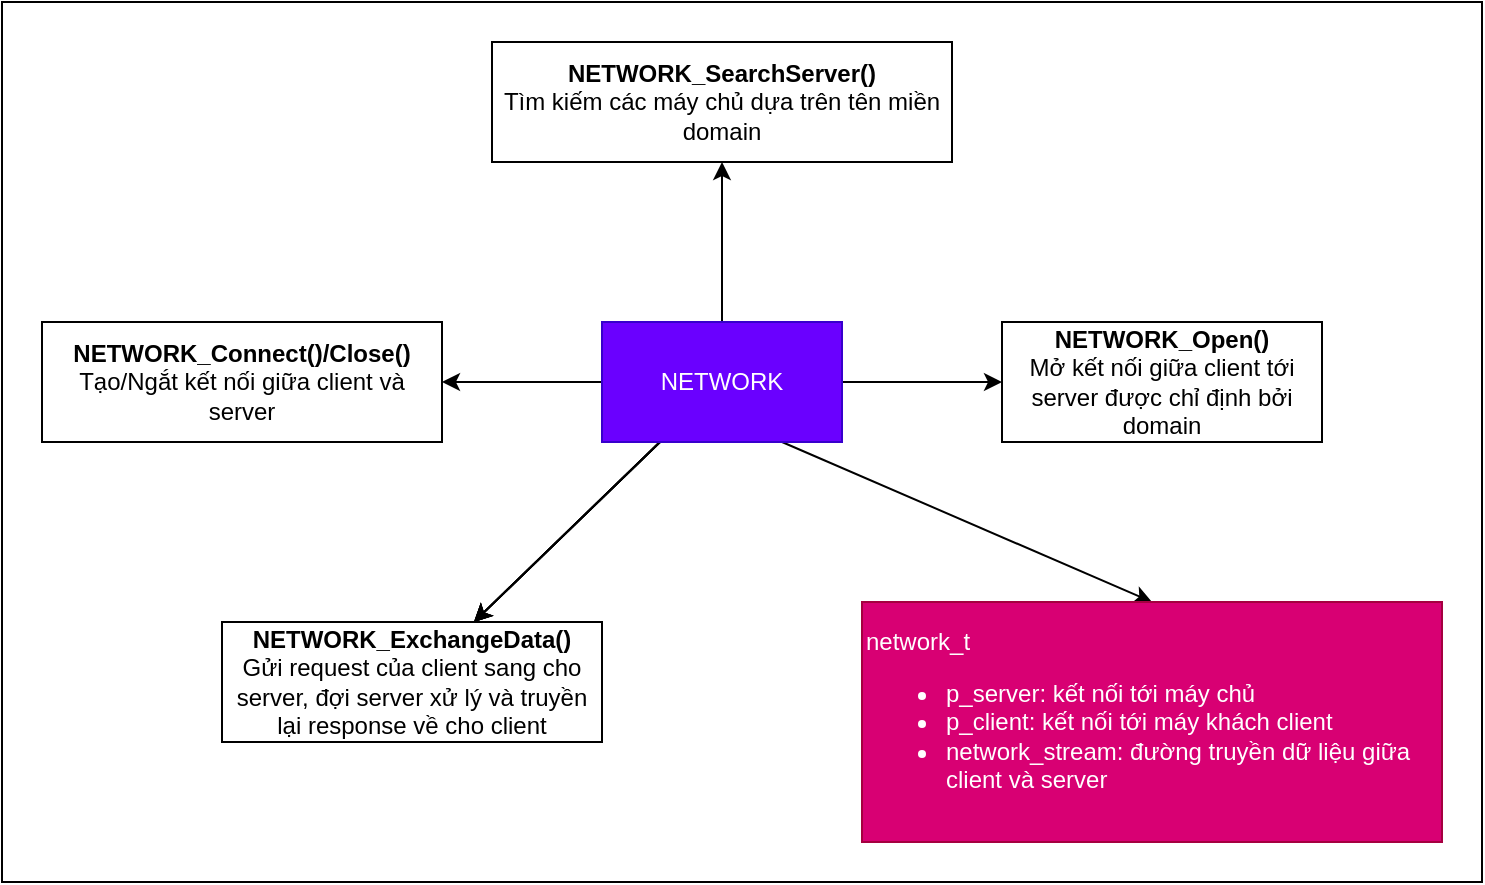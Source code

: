 <mxfile scale="7" border="0">
    <diagram id="Wim57JG-ISkYiDhrB5ls" name="NETWORK">
        <mxGraphModel dx="1002" dy="568" grid="1" gridSize="10" guides="1" tooltips="1" connect="1" arrows="1" fold="1" page="1" pageScale="1" pageWidth="827" pageHeight="583" math="0" shadow="0">
            <root>
                <mxCell id="0"/>
                <mxCell id="1" parent="0"/>
                <mxCell id="i6ID7cwx9-aetkKkSIl2-1" value="" style="rounded=0;whiteSpace=wrap;html=1;" vertex="1" parent="1">
                    <mxGeometry x="20" y="60" width="740" height="440" as="geometry"/>
                </mxCell>
                <mxCell id="Zs9Ae-MOk7DnlnF8oPoA-3" value="" style="edgeStyle=none;html=1;" edge="1" parent="1" source="Zs9Ae-MOk7DnlnF8oPoA-1" target="Zs9Ae-MOk7DnlnF8oPoA-2">
                    <mxGeometry relative="1" as="geometry"/>
                </mxCell>
                <mxCell id="Zs9Ae-MOk7DnlnF8oPoA-5" value="" style="edgeStyle=none;html=1;" edge="1" parent="1" source="Zs9Ae-MOk7DnlnF8oPoA-1" target="Zs9Ae-MOk7DnlnF8oPoA-4">
                    <mxGeometry relative="1" as="geometry"/>
                </mxCell>
                <mxCell id="Zs9Ae-MOk7DnlnF8oPoA-7" value="" style="edgeStyle=none;html=1;" edge="1" parent="1" source="Zs9Ae-MOk7DnlnF8oPoA-1" target="Zs9Ae-MOk7DnlnF8oPoA-6">
                    <mxGeometry relative="1" as="geometry"/>
                </mxCell>
                <mxCell id="Zs9Ae-MOk7DnlnF8oPoA-9" value="" style="edgeStyle=none;html=1;" edge="1" parent="1" source="Zs9Ae-MOk7DnlnF8oPoA-1" target="Zs9Ae-MOk7DnlnF8oPoA-8">
                    <mxGeometry relative="1" as="geometry"/>
                </mxCell>
                <mxCell id="Zs9Ae-MOk7DnlnF8oPoA-10" value="" style="edgeStyle=none;html=1;" edge="1" parent="1" source="Zs9Ae-MOk7DnlnF8oPoA-1" target="Zs9Ae-MOk7DnlnF8oPoA-8">
                    <mxGeometry relative="1" as="geometry"/>
                </mxCell>
                <mxCell id="Zs9Ae-MOk7DnlnF8oPoA-11" value="" style="edgeStyle=none;html=1;" edge="1" parent="1" source="Zs9Ae-MOk7DnlnF8oPoA-1" target="Zs9Ae-MOk7DnlnF8oPoA-8">
                    <mxGeometry relative="1" as="geometry"/>
                </mxCell>
                <mxCell id="Zs9Ae-MOk7DnlnF8oPoA-12" value="" style="edgeStyle=none;html=1;" edge="1" parent="1" source="Zs9Ae-MOk7DnlnF8oPoA-1" target="Zs9Ae-MOk7DnlnF8oPoA-8">
                    <mxGeometry relative="1" as="geometry"/>
                </mxCell>
                <mxCell id="Zs9Ae-MOk7DnlnF8oPoA-14" style="edgeStyle=none;html=1;exitX=0.75;exitY=1;exitDx=0;exitDy=0;entryX=0.5;entryY=0;entryDx=0;entryDy=0;" edge="1" parent="1" source="Zs9Ae-MOk7DnlnF8oPoA-1" target="Zs9Ae-MOk7DnlnF8oPoA-13">
                    <mxGeometry relative="1" as="geometry"/>
                </mxCell>
                <mxCell id="Zs9Ae-MOk7DnlnF8oPoA-1" value="NETWORK" style="rounded=0;whiteSpace=wrap;html=1;fillColor=#6a00ff;fontColor=#ffffff;strokeColor=#3700CC;" vertex="1" parent="1">
                    <mxGeometry x="320" y="220" width="120" height="60" as="geometry"/>
                </mxCell>
                <mxCell id="Zs9Ae-MOk7DnlnF8oPoA-2" value="&lt;b&gt;NETWORK_SearchServer()&lt;/b&gt;&lt;br&gt;Tìm kiếm các máy chủ dựa trên tên miền domain" style="whiteSpace=wrap;html=1;rounded=0;" vertex="1" parent="1">
                    <mxGeometry x="265" y="80" width="230" height="60" as="geometry"/>
                </mxCell>
                <mxCell id="Zs9Ae-MOk7DnlnF8oPoA-4" value="&lt;b&gt;NETWORK_Open()&lt;/b&gt;&lt;br&gt;Mở kết nối giữa client tới server được chỉ định bởi domain" style="whiteSpace=wrap;html=1;rounded=0;" vertex="1" parent="1">
                    <mxGeometry x="520" y="220" width="160" height="60" as="geometry"/>
                </mxCell>
                <mxCell id="Zs9Ae-MOk7DnlnF8oPoA-6" value="&lt;b&gt;NETWORK_Connect()/Close()&lt;/b&gt;&lt;br&gt;Tạo/Ngắt kết nối giữa client và server" style="whiteSpace=wrap;html=1;rounded=0;" vertex="1" parent="1">
                    <mxGeometry x="40" y="220" width="200" height="60" as="geometry"/>
                </mxCell>
                <mxCell id="Zs9Ae-MOk7DnlnF8oPoA-8" value="&lt;b&gt;NETWORK_ExchangeData()&lt;/b&gt;&lt;br&gt;Gửi request của client sang cho server, đợi server xử lý và truyền lại response về cho client" style="whiteSpace=wrap;html=1;rounded=0;" vertex="1" parent="1">
                    <mxGeometry x="130" y="370" width="190" height="60" as="geometry"/>
                </mxCell>
                <mxCell id="Zs9Ae-MOk7DnlnF8oPoA-13" value="network_t&lt;br&gt;&lt;ul&gt;&lt;li&gt;p_server: kết nối tới máy chủ&lt;br&gt;&lt;/li&gt;&lt;li&gt;p_client: kết nối tới máy khách client&lt;/li&gt;&lt;li&gt;network_stream: đường truyền dữ liệu giữa client và server&lt;/li&gt;&lt;/ul&gt;" style="whiteSpace=wrap;html=1;rounded=0;align=left;fillColor=#d80073;fontColor=#ffffff;strokeColor=#A50040;" vertex="1" parent="1">
                    <mxGeometry x="450" y="360" width="290" height="120" as="geometry"/>
                </mxCell>
            </root>
        </mxGraphModel>
    </diagram>
    <diagram id="1_3eZMn86_ZuR9DbrEu8" name="SERVER">
        <mxGraphModel dx="1542" dy="874" grid="1" gridSize="10" guides="1" tooltips="1" connect="1" arrows="1" fold="1" page="1" pageScale="1" pageWidth="827" pageHeight="583" math="0" shadow="0">
            <root>
                <mxCell id="0"/>
                <mxCell id="1" parent="0"/>
                <mxCell id="ZeQtb05C6iEbiggFozgw-2" value="" style="rounded=0;whiteSpace=wrap;html=1;" vertex="1" parent="1">
                    <mxGeometry x="50" y="80" width="730" height="650" as="geometry"/>
                </mxCell>
                <mxCell id="b0SE_7tG9ITqdDnaIRRO-3" value="" style="edgeStyle=none;html=1;" edge="1" parent="1" source="b0SE_7tG9ITqdDnaIRRO-1" target="b0SE_7tG9ITqdDnaIRRO-2">
                    <mxGeometry relative="1" as="geometry"/>
                </mxCell>
                <mxCell id="b0SE_7tG9ITqdDnaIRRO-5" value="" style="edgeStyle=none;html=1;" edge="1" parent="1" source="b0SE_7tG9ITqdDnaIRRO-1" target="b0SE_7tG9ITqdDnaIRRO-4">
                    <mxGeometry relative="1" as="geometry"/>
                </mxCell>
                <mxCell id="b0SE_7tG9ITqdDnaIRRO-7" value="" style="edgeStyle=none;html=1;" edge="1" parent="1" source="b0SE_7tG9ITqdDnaIRRO-1" target="b0SE_7tG9ITqdDnaIRRO-6">
                    <mxGeometry relative="1" as="geometry"/>
                </mxCell>
                <mxCell id="b0SE_7tG9ITqdDnaIRRO-9" value="" style="edgeStyle=none;html=1;" edge="1" parent="1" source="b0SE_7tG9ITqdDnaIRRO-1" target="b0SE_7tG9ITqdDnaIRRO-8">
                    <mxGeometry relative="1" as="geometry"/>
                </mxCell>
                <mxCell id="b0SE_7tG9ITqdDnaIRRO-1" value="SERVER" style="rounded=0;whiteSpace=wrap;html=1;fillColor=#6a00ff;fontColor=#ffffff;strokeColor=#3700CC;" vertex="1" parent="1">
                    <mxGeometry x="350" y="260" width="120" height="60" as="geometry"/>
                </mxCell>
                <mxCell id="b0SE_7tG9ITqdDnaIRRO-2" value="&lt;b&gt;SERVER_GetServerList()&lt;/b&gt;&lt;br&gt;Lấy danh sách các máy chủ" style="whiteSpace=wrap;html=1;rounded=0;" vertex="1" parent="1">
                    <mxGeometry x="325" y="120" width="170" height="60" as="geometry"/>
                </mxCell>
                <mxCell id="b0SE_7tG9ITqdDnaIRRO-4" value="&lt;b&gt;SERVER_GetServerListSize()&lt;/b&gt;&lt;br&gt;Lấy số lượng máy chủ hiện có" style="whiteSpace=wrap;html=1;rounded=0;" vertex="1" parent="1">
                    <mxGeometry x="550" y="260" width="200" height="60" as="geometry"/>
                </mxCell>
                <mxCell id="b0SE_7tG9ITqdDnaIRRO-6" value="&lt;b&gt;SERVER_HandleRequest()&lt;/b&gt;&lt;br&gt;Xử lý yêu cầu request và trả về phản hồi response" style="whiteSpace=wrap;html=1;rounded=0;" vertex="1" parent="1">
                    <mxGeometry x="90" y="260" width="180" height="60" as="geometry"/>
                </mxCell>
                <mxCell id="b0SE_7tG9ITqdDnaIRRO-12" style="edgeStyle=none;html=1;exitX=0.5;exitY=1;exitDx=0;exitDy=0;entryX=0.5;entryY=0;entryDx=0;entryDy=0;" edge="1" parent="1" source="b0SE_7tG9ITqdDnaIRRO-8" target="b0SE_7tG9ITqdDnaIRRO-10">
                    <mxGeometry relative="1" as="geometry"/>
                </mxCell>
                <mxCell id="b0SE_7tG9ITqdDnaIRRO-8" value="server_t&lt;br&gt;&lt;ul&gt;&lt;li&gt;domain_name: tên máy chủ&lt;/li&gt;&lt;li&gt;network_stream: dữ liệu (chỉ đọc) từ client gửi tới&lt;/li&gt;&lt;li&gt;network_id: id kết nối giữa client với máy chủ&lt;/li&gt;&lt;li&gt;handler[10]: Một máy chủ được trang bị tối đa 10 phương thức xử lý khác nhau&lt;/li&gt;&lt;/ul&gt;" style="whiteSpace=wrap;html=1;rounded=0;align=left;fillColor=#d80073;fontColor=#ffffff;strokeColor=#A50040;" vertex="1" parent="1">
                    <mxGeometry x="230" y="400" width="360" height="130" as="geometry"/>
                </mxCell>
                <mxCell id="b0SE_7tG9ITqdDnaIRRO-11" style="edgeStyle=none;html=1;" edge="1" parent="1" source="b0SE_7tG9ITqdDnaIRRO-10">
                    <mxGeometry relative="1" as="geometry">
                        <mxPoint x="540.0" y="640" as="targetPoint"/>
                    </mxGeometry>
                </mxCell>
                <mxCell id="b0SE_7tG9ITqdDnaIRRO-10" value="server_request_handler_t:&lt;br&gt;&lt;ul&gt;&lt;li&gt;command: tên phương thức xử lý&lt;/li&gt;&lt;li&gt;standard_calculation_handle(): Phương thức xử lý cho standard calculation&lt;br&gt;&lt;/li&gt;&lt;/ul&gt;" style="rounded=0;whiteSpace=wrap;html=1;align=left;fillColor=#d80073;fontColor=#ffffff;strokeColor=#A50040;" vertex="1" parent="1">
                    <mxGeometry x="230" y="580" width="360" height="120" as="geometry"/>
                </mxCell>
            </root>
        </mxGraphModel>
    </diagram>
    <diagram id="Kljlrr_9UNmjUdZc3_JI" name="CLIENT">
        <mxGraphModel dx="1179" dy="668" grid="1" gridSize="10" guides="1" tooltips="1" connect="1" arrows="1" fold="1" page="1" pageScale="1" pageWidth="827" pageHeight="583" math="0" shadow="0">
            <root>
                <mxCell id="0"/>
                <mxCell id="1" parent="0"/>
                <mxCell id="lecY73yTypE7zZxhLCA3-1" value="" style="rounded=0;whiteSpace=wrap;html=1;" vertex="1" parent="1">
                    <mxGeometry x="35" y="80" width="730" height="460" as="geometry"/>
                </mxCell>
                <mxCell id="jpyVpa6djTAMGbkz-SgO-3" value="" style="edgeStyle=none;html=1;" edge="1" parent="1" source="jpyVpa6djTAMGbkz-SgO-1" target="jpyVpa6djTAMGbkz-SgO-2">
                    <mxGeometry relative="1" as="geometry"/>
                </mxCell>
                <mxCell id="jpyVpa6djTAMGbkz-SgO-5" value="" style="edgeStyle=none;html=1;" edge="1" parent="1" source="jpyVpa6djTAMGbkz-SgO-1" target="jpyVpa6djTAMGbkz-SgO-4">
                    <mxGeometry relative="1" as="geometry"/>
                </mxCell>
                <mxCell id="jpyVpa6djTAMGbkz-SgO-7" value="" style="edgeStyle=none;html=1;" edge="1" parent="1" source="jpyVpa6djTAMGbkz-SgO-1" target="jpyVpa6djTAMGbkz-SgO-6">
                    <mxGeometry relative="1" as="geometry"/>
                </mxCell>
                <mxCell id="jpyVpa6djTAMGbkz-SgO-9" value="" style="edgeStyle=none;html=1;" edge="1" parent="1" source="jpyVpa6djTAMGbkz-SgO-1" target="jpyVpa6djTAMGbkz-SgO-8">
                    <mxGeometry relative="1" as="geometry"/>
                </mxCell>
                <mxCell id="jpyVpa6djTAMGbkz-SgO-1" value="CLIENT" style="rounded=0;whiteSpace=wrap;html=1;fillColor=#6a00ff;fontColor=#ffffff;strokeColor=#3700CC;" vertex="1" parent="1">
                    <mxGeometry x="340" y="250" width="120" height="60" as="geometry"/>
                </mxCell>
                <mxCell id="jpyVpa6djTAMGbkz-SgO-2" value="&lt;b&gt;CLIENT_OpenNetwork()&lt;/b&gt;&lt;br&gt;Mở kết nối đến máy chủ qua tên miền domain" style="whiteSpace=wrap;html=1;rounded=0;" vertex="1" parent="1">
                    <mxGeometry x="315" y="110" width="170" height="60" as="geometry"/>
                </mxCell>
                <mxCell id="jpyVpa6djTAMGbkz-SgO-4" value="&lt;b&gt;CLIENT_CloseNetwork()&lt;/b&gt;&lt;br&gt;Đóng kết nối tới máy chủ" style="whiteSpace=wrap;html=1;rounded=0;" vertex="1" parent="1">
                    <mxGeometry x="540" y="250" width="200" height="60" as="geometry"/>
                </mxCell>
                <mxCell id="jpyVpa6djTAMGbkz-SgO-6" value="&lt;b&gt;CLIENT_Request()&lt;/b&gt;&lt;br&gt;Gửi request dạng chuỗi (file .json) đến máy chủ và nhận phản hồi là file .json" style="whiteSpace=wrap;html=1;rounded=0;" vertex="1" parent="1">
                    <mxGeometry x="70" y="250" width="200" height="60" as="geometry"/>
                </mxCell>
                <mxCell id="jpyVpa6djTAMGbkz-SgO-8" value="client_t&lt;br&gt;&lt;ul&gt;&lt;li&gt;network_id: id của kết nối tới máy chủ&lt;/li&gt;&lt;li&gt;network_stream: dữ liệu (chỉ đọc) từ máy chủ gửi về&lt;/li&gt;&lt;/ul&gt;" style="whiteSpace=wrap;html=1;rounded=0;align=left;fillColor=#d80073;fontColor=#ffffff;strokeColor=#A50040;" vertex="1" parent="1">
                    <mxGeometry x="240" y="390" width="320" height="120" as="geometry"/>
                </mxCell>
            </root>
        </mxGraphModel>
    </diagram>
    <diagram id="x37JzcuJYdzOXfNyurD-" name="CUI">
        <mxGraphModel dx="1160" dy="1136" grid="1" gridSize="10" guides="1" tooltips="1" connect="1" arrows="1" fold="1" page="1" pageScale="1" pageWidth="827" pageHeight="583" math="0" shadow="0">
            <root>
                <mxCell id="0"/>
                <mxCell id="1" parent="0"/>
                <mxCell id="2uZ-i_zXCgiIeTVTuBMa-1" value="" style="rounded=0;whiteSpace=wrap;html=1;" parent="1" vertex="1">
                    <mxGeometry x="254" y="550" width="320" height="240" as="geometry"/>
                </mxCell>
                <mxCell id="z_QGt2Ix7eNq_pdkZe2o-1" value="" style="rounded=0;whiteSpace=wrap;html=1;" parent="1" vertex="1">
                    <mxGeometry y="110" width="830" height="400" as="geometry"/>
                </mxCell>
                <mxCell id="RhwdSpHODHkdPpX2-O0S-3" value="" style="edgeStyle=elbowEdgeStyle;html=1;" parent="1" source="RhwdSpHODHkdPpX2-O0S-1" target="RhwdSpHODHkdPpX2-O0S-2" edge="1">
                    <mxGeometry relative="1" as="geometry"/>
                </mxCell>
                <mxCell id="RhwdSpHODHkdPpX2-O0S-5" value="" style="edgeStyle=elbowEdgeStyle;html=1;" parent="1" source="RhwdSpHODHkdPpX2-O0S-1" target="RhwdSpHODHkdPpX2-O0S-4" edge="1">
                    <mxGeometry relative="1" as="geometry"/>
                </mxCell>
                <mxCell id="RhwdSpHODHkdPpX2-O0S-7" value="" style="edgeStyle=elbowEdgeStyle;html=1;" parent="1" source="RhwdSpHODHkdPpX2-O0S-1" target="RhwdSpHODHkdPpX2-O0S-6" edge="1">
                    <mxGeometry relative="1" as="geometry"/>
                </mxCell>
                <mxCell id="RhwdSpHODHkdPpX2-O0S-12" value="" style="edgeStyle=elbowEdgeStyle;html=1;" parent="1" source="RhwdSpHODHkdPpX2-O0S-1" target="RhwdSpHODHkdPpX2-O0S-11" edge="1">
                    <mxGeometry relative="1" as="geometry"/>
                </mxCell>
                <mxCell id="RhwdSpHODHkdPpX2-O0S-1" value="CUI" style="rounded=0;whiteSpace=wrap;html=1;fillColor=#6a00ff;fontColor=#ffffff;strokeColor=#3700CC;" parent="1" vertex="1">
                    <mxGeometry x="444" y="280" width="120" height="60" as="geometry"/>
                </mxCell>
                <mxCell id="RhwdSpHODHkdPpX2-O0S-2" value="Data_Get()/Data_Set()&lt;br&gt;&lt;span style=&quot;font-weight: normal;&quot;&gt;Lấy giá trị/Gán giá trị hiển thị lên giao diện Console&lt;/span&gt;" style="whiteSpace=wrap;html=1;rounded=0;fontStyle=1" parent="1" vertex="1">
                    <mxGeometry x="429" y="140" width="150" height="60" as="geometry"/>
                </mxCell>
                <mxCell id="RhwdSpHODHkdPpX2-O0S-4" value="&lt;b&gt;/* Window Management Function - &lt;/b&gt;Hàm quản lý giao diện&lt;b&gt;*/&lt;br&gt;Launch()&lt;/b&gt;&lt;br&gt;Hiển thị giao diện, bao gồm 3 bước:&lt;br&gt;&lt;ol&gt;&lt;li&gt;&lt;span style=&quot;background-color: initial;&quot;&gt;&lt;b&gt;DisplayMenu&lt;/b&gt;: Hiển thị Menu&lt;/span&gt;&lt;/li&gt;&lt;li&gt;&lt;span style=&quot;background-color: initial;&quot;&gt;&lt;b&gt;GetInputFromUser&lt;/b&gt;: Nhận đầu vào từ người dùng&lt;/span&gt;&lt;/li&gt;&lt;li&gt;&lt;span style=&quot;background-color: initial;&quot;&gt;&lt;b&gt;HandleUserInput&lt;/b&gt;: Hiển thị giao diện dựa trên đầu vào từ người dùng&amp;nbsp;&lt;/span&gt;&lt;/li&gt;&lt;/ol&gt;" style="whiteSpace=wrap;html=1;rounded=0;align=left;" parent="1" vertex="1">
                    <mxGeometry x="34" y="235" width="370" height="150" as="geometry"/>
                </mxCell>
                <mxCell id="RhwdSpHODHkdPpX2-O0S-6" value="&lt;b&gt;/* HelperFunction */&lt;/b&gt;&lt;br&gt;Là những hàm hỗ trợ trong quá trình hiển thị giao diện" style="whiteSpace=wrap;html=1;rounded=0;" parent="1" vertex="1">
                    <mxGeometry x="614" y="280" width="180" height="60" as="geometry"/>
                </mxCell>
                <mxCell id="RhwdSpHODHkdPpX2-O0S-10" value="" style="edgeStyle=elbowEdgeStyle;html=1;" parent="1" source="RhwdSpHODHkdPpX2-O0S-8" target="RhwdSpHODHkdPpX2-O0S-9" edge="1">
                    <mxGeometry relative="1" as="geometry"/>
                </mxCell>
                <mxCell id="RhwdSpHODHkdPpX2-O0S-8" value="CUI_INPUT_VALIDATION" style="rounded=0;whiteSpace=wrap;html=1;fillColor=#6a00ff;fontColor=#ffffff;strokeColor=#3700CC;" parent="1" vertex="1">
                    <mxGeometry x="334" y="580" width="160" height="60" as="geometry"/>
                </mxCell>
                <mxCell id="RhwdSpHODHkdPpX2-O0S-9" value="&lt;b&gt;Get&amp;lt;Something&amp;gt;FromUser()&lt;/b&gt;&lt;br&gt;Hàm yêu cầu người dùng nhập đầu vào và đảm bảo đầu vào của người dùng phải hợp lệ" style="whiteSpace=wrap;html=1;rounded=0;" parent="1" vertex="1">
                    <mxGeometry x="284" y="700" width="260" height="60" as="geometry"/>
                </mxCell>
                <mxCell id="RhwdSpHODHkdPpX2-O0S-11" value="&lt;b&gt;window_data_t&lt;/b&gt;&lt;br&gt;Lưu trữ những thông tin trên giao diện đang hiển thị" style="whiteSpace=wrap;html=1;rounded=0;fillColor=#d80073;fontColor=#ffffff;strokeColor=#A50040;" parent="1" vertex="1">
                    <mxGeometry x="414" y="420" width="180" height="60" as="geometry"/>
                </mxCell>
            </root>
        </mxGraphModel>
    </diagram>
    <diagram id="IGHGgmHnf8CLtNe1GRuo" name="BACKEND">
        <mxGraphModel dx="832" dy="568" grid="1" gridSize="10" guides="1" tooltips="1" connect="1" arrows="1" fold="1" page="1" pageScale="1" pageWidth="827" pageHeight="583" math="0" shadow="0">
            <root>
                <mxCell id="0"/>
                <mxCell id="1" parent="0"/>
                <mxCell id="0JNxs9eKW-insCY7qriW-1" value="" style="rounded=0;whiteSpace=wrap;html=1;" parent="1" vertex="1">
                    <mxGeometry x="320" y="90" width="180" height="400" as="geometry"/>
                </mxCell>
                <mxCell id="zgFi462bRT3ZiPqS2_40-3" value="" style="edgeStyle=elbowEdgeStyle;html=1;" parent="1" source="zgFi462bRT3ZiPqS2_40-1" target="zgFi462bRT3ZiPqS2_40-2" edge="1">
                    <mxGeometry relative="1" as="geometry"/>
                </mxCell>
                <mxCell id="zgFi462bRT3ZiPqS2_40-5" value="" style="edgeStyle=elbowEdgeStyle;html=1;" parent="1" source="zgFi462bRT3ZiPqS2_40-1" target="zgFi462bRT3ZiPqS2_40-4" edge="1">
                    <mxGeometry relative="1" as="geometry"/>
                </mxCell>
                <mxCell id="zgFi462bRT3ZiPqS2_40-1" value="BACKEND" style="rounded=0;whiteSpace=wrap;html=1;fillColor=#6a00ff;fontColor=#ffffff;strokeColor=#3700CC;" parent="1" vertex="1">
                    <mxGeometry x="350" y="260" width="120" height="60" as="geometry"/>
                </mxCell>
                <mxCell id="zgFi462bRT3ZiPqS2_40-2" value="&lt;b&gt;data_t&lt;/b&gt;&lt;br&gt;Lưu trữ dữ liệu nội bộ cho backend" style="whiteSpace=wrap;html=1;rounded=0;fillColor=#d80073;fontColor=#ffffff;strokeColor=#A50040;" parent="1" vertex="1">
                    <mxGeometry x="350" y="120" width="120" height="60" as="geometry"/>
                </mxCell>
                <mxCell id="zgFi462bRT3ZiPqS2_40-4" value="&lt;b&gt;Get()/Set()/Update()&lt;/b&gt;&lt;br&gt;Lấy giá trị/Gán giá trị/Cập nhật giá trị cho dữ liệu trong backend" style="whiteSpace=wrap;html=1;rounded=0;" parent="1" vertex="1">
                    <mxGeometry x="350" y="400" width="120" height="60" as="geometry"/>
                </mxCell>
            </root>
        </mxGraphModel>
    </diagram>
    <diagram id="9dw4XnZY393oUbKLjCTQ" name="UI">
        <mxGraphModel dx="832" dy="568" grid="1" gridSize="10" guides="1" tooltips="1" connect="1" arrows="1" fold="1" page="1" pageScale="1" pageWidth="827" pageHeight="583" math="0" shadow="0">
            <root>
                <mxCell id="0"/>
                <mxCell id="1" parent="0"/>
                <mxCell id="O-C42jUqE-xKP6D53A2M-1" value="" style="rounded=0;whiteSpace=wrap;html=1;" vertex="1" parent="1">
                    <mxGeometry x="20" y="20" width="770" height="470" as="geometry"/>
                </mxCell>
                <mxCell id="dVFYfLcC1d-V3M2Hwc3S-3" value="" style="edgeStyle=elbowEdgeStyle;html=1;" parent="1" source="dVFYfLcC1d-V3M2Hwc3S-1" target="dVFYfLcC1d-V3M2Hwc3S-2" edge="1">
                    <mxGeometry relative="1" as="geometry"/>
                </mxCell>
                <mxCell id="dVFYfLcC1d-V3M2Hwc3S-5" value="" style="edgeStyle=elbowEdgeStyle;html=1;" parent="1" source="dVFYfLcC1d-V3M2Hwc3S-1" target="dVFYfLcC1d-V3M2Hwc3S-4" edge="1">
                    <mxGeometry relative="1" as="geometry"/>
                </mxCell>
                <mxCell id="ZAw0t-z6TyOw4A4KSjs2-2" value="" style="edgeStyle=elbowEdgeStyle;html=1;" parent="1" source="dVFYfLcC1d-V3M2Hwc3S-1" target="ZAw0t-z6TyOw4A4KSjs2-1" edge="1">
                    <mxGeometry relative="1" as="geometry"/>
                </mxCell>
                <mxCell id="IaD9oKgPt_vkGfVqbsus-2" value="" style="edgeStyle=elbowEdgeStyle;html=1;" parent="1" source="dVFYfLcC1d-V3M2Hwc3S-1" target="IaD9oKgPt_vkGfVqbsus-1" edge="1">
                    <mxGeometry relative="1" as="geometry"/>
                </mxCell>
                <mxCell id="dVFYfLcC1d-V3M2Hwc3S-1" value="UI" style="rounded=0;whiteSpace=wrap;html=1;fillColor=#6a00ff;fontColor=#ffffff;strokeColor=#3700CC;" parent="1" vertex="1">
                    <mxGeometry x="350" y="260" width="120" height="60" as="geometry"/>
                </mxCell>
                <mxCell id="dVFYfLcC1d-V3M2Hwc3S-2" value="&lt;b&gt;ui_handle_t&lt;/b&gt;: Lưu trữ các hàm hiển thị giao diện&lt;br&gt;&lt;ul&gt;&lt;li style=&quot;&quot;&gt;window_main_launch(): Hàm hiển thị giao diện chính&lt;/li&gt;&lt;li style=&quot;&quot;&gt;window_standard_calculation_launch(): Hàm hiển thị giao diện tính toán&lt;/li&gt;&lt;li style=&quot;&quot;&gt;window_module_launch(): Hàm hiển thị giao diện tính module số phức&lt;/li&gt;&lt;li style=&quot;&quot;&gt;window_exit_launch(): Hàm hiển thị giao diện thoát phần mềm&lt;/li&gt;&lt;/ul&gt;" style="whiteSpace=wrap;html=1;rounded=0;align=left;fillColor=#d80073;fontColor=#ffffff;strokeColor=#A50040;" parent="1" vertex="1">
                    <mxGeometry x="190" y="50" width="440" height="130" as="geometry"/>
                </mxCell>
                <mxCell id="dVFYfLcC1d-V3M2Hwc3S-4" value="&lt;b&gt;ui_config_t&lt;/b&gt;&lt;br&gt;Lưu trữ các thiết lập về giao diện. Các thiết lập này sẽ được gán vào ui_handle_t" style="whiteSpace=wrap;html=1;rounded=0;fillColor=#d80073;fontColor=#ffffff;strokeColor=#A50040;" parent="1" vertex="1">
                    <mxGeometry x="550" y="260" width="210" height="60" as="geometry"/>
                </mxCell>
                <mxCell id="ZAw0t-z6TyOw4A4KSjs2-1" value="&lt;b&gt;Constructor()/Destructor()&lt;/b&gt;&lt;br&gt;Khởi tạo tài nguyên cho giao diện/Giải phóng tài nguyên cho giao diện" style="whiteSpace=wrap;html=1;rounded=0;" parent="1" vertex="1">
                    <mxGeometry x="50" y="260" width="220" height="60" as="geometry"/>
                </mxCell>
                <mxCell id="IaD9oKgPt_vkGfVqbsus-1" value="&lt;b&gt;WINDOW_Launch()&lt;/b&gt;&lt;br&gt;Hiển thị giao diện" style="whiteSpace=wrap;html=1;rounded=0;" parent="1" vertex="1">
                    <mxGeometry x="350" y="400" width="120" height="60" as="geometry"/>
                </mxCell>
            </root>
        </mxGraphModel>
    </diagram>
    <diagram id="ktUhMrcCI2KFpc4RWmYM" name="data_structure">
        <mxGraphModel dx="832" dy="568" grid="1" gridSize="10" guides="1" tooltips="1" connect="1" arrows="1" fold="1" page="1" pageScale="1" pageWidth="827" pageHeight="583" math="0" shadow="0">
            <root>
                <mxCell id="0"/>
                <mxCell id="1" parent="0"/>
                <mxCell id="ObOZaamjT6X67LEEAOYH-1" value="" style="rounded=0;whiteSpace=wrap;html=1;" vertex="1" parent="1">
                    <mxGeometry x="250" y="70" width="320" height="440" as="geometry"/>
                </mxCell>
                <mxCell id="5MiTO-JJRahIFYfznlFd-4" value="" style="edgeStyle=elbowEdgeStyle;html=1;" parent="1" source="5MiTO-JJRahIFYfznlFd-2" target="5MiTO-JJRahIFYfznlFd-3" edge="1">
                    <mxGeometry relative="1" as="geometry"/>
                </mxCell>
                <mxCell id="5MiTO-JJRahIFYfznlFd-8" value="" style="edgeStyle=elbowEdgeStyle;html=1;" parent="1" source="5MiTO-JJRahIFYfznlFd-2" target="5MiTO-JJRahIFYfznlFd-7" edge="1">
                    <mxGeometry relative="1" as="geometry"/>
                </mxCell>
                <mxCell id="5MiTO-JJRahIFYfznlFd-2" value="data structure" style="ellipse;whiteSpace=wrap;html=1;fillColor=#d80073;fontColor=#ffffff;strokeColor=#A50040;" parent="1" vertex="1">
                    <mxGeometry x="350" y="250" width="120" height="80" as="geometry"/>
                </mxCell>
                <mxCell id="5MiTO-JJRahIFYfznlFd-3" value="&lt;b&gt;complex_t&lt;br&gt;&lt;/b&gt;Lưu phần thực, phần ảo số phức" style="whiteSpace=wrap;html=1;fillColor=#d80073;fontColor=#ffffff;strokeColor=#A50040;" parent="1" vertex="1">
                    <mxGeometry x="285" y="100" width="250" height="60" as="geometry"/>
                </mxCell>
                <mxCell id="5MiTO-JJRahIFYfznlFd-7" value="&lt;b&gt;math_operator_t&lt;br&gt;&lt;/b&gt;Lưu các phép toán có thể sử dụng" style="whiteSpace=wrap;html=1;fillColor=#d80073;fontColor=#ffffff;strokeColor=#A50040;" parent="1" vertex="1">
                    <mxGeometry x="312.5" y="420" width="195" height="60" as="geometry"/>
                </mxCell>
            </root>
        </mxGraphModel>
    </diagram>
    <diagram id="p522YWF_U7YoanBObc2V" name="EVENT_MANAGER">
        <mxGraphModel dx="1002" dy="568" grid="1" gridSize="10" guides="1" tooltips="1" connect="1" arrows="1" fold="1" page="1" pageScale="1" pageWidth="827" pageHeight="583" math="0" shadow="0">
            <root>
                <mxCell id="0"/>
                <mxCell id="1" parent="0"/>
                <mxCell id="POIYRxgw2zQM6FcizW9q-1" value="" style="rounded=0;whiteSpace=wrap;html=1;" parent="1" vertex="1">
                    <mxGeometry x="90" y="30" width="610" height="450" as="geometry"/>
                </mxCell>
                <mxCell id="tv7uCsEJdiv_szSQi0QX-8" value="" style="edgeStyle=elbowEdgeStyle;html=1;" parent="1" source="tv7uCsEJdiv_szSQi0QX-1" target="tv7uCsEJdiv_szSQi0QX-7" edge="1">
                    <mxGeometry relative="1" as="geometry"/>
                </mxCell>
                <mxCell id="tv7uCsEJdiv_szSQi0QX-10" value="" style="edgeStyle=elbowEdgeStyle;html=1;" parent="1" source="tv7uCsEJdiv_szSQi0QX-1" target="tv7uCsEJdiv_szSQi0QX-9" edge="1">
                    <mxGeometry relative="1" as="geometry"/>
                </mxCell>
                <mxCell id="tv7uCsEJdiv_szSQi0QX-12" value="" style="edgeStyle=elbowEdgeStyle;html=1;" parent="1" source="tv7uCsEJdiv_szSQi0QX-1" target="tv7uCsEJdiv_szSQi0QX-11" edge="1">
                    <mxGeometry relative="1" as="geometry"/>
                </mxCell>
                <mxCell id="tv7uCsEJdiv_szSQi0QX-14" value="" style="edgeStyle=elbowEdgeStyle;html=1;" parent="1" source="tv7uCsEJdiv_szSQi0QX-1" target="tv7uCsEJdiv_szSQi0QX-13" edge="1">
                    <mxGeometry relative="1" as="geometry"/>
                </mxCell>
                <mxCell id="tv7uCsEJdiv_szSQi0QX-1" value="EVENT_MANAGER" style="rounded=0;whiteSpace=wrap;html=1;fillColor=#6a00ff;fontColor=#ffffff;strokeColor=#3700CC;" parent="1" vertex="1">
                    <mxGeometry x="350" y="260" width="120" height="60" as="geometry"/>
                </mxCell>
                <mxCell id="tv7uCsEJdiv_szSQi0QX-7" value="&lt;b&gt;event_manager_event_t&lt;/b&gt;: Bộ lưu trữ các tín hiệu hiển thị giao diện&lt;br style=&quot;&quot;&gt;&lt;ul style=&quot;&quot;&gt;&lt;li&gt;signal_main_window: tín hiệu hiển thị Main Window&lt;/li&gt;&lt;li&gt;signal_standard_calculation_window: tín hiệu hiển thị giao diện tính toán&lt;/li&gt;&lt;li&gt;signal_module_window: tín hiệu hiển thị giao diện tính module số phức&lt;/li&gt;&lt;li&gt;signal_exit_window: tín hiệu hiển thị giao diện thoát phần mềm&lt;/li&gt;&lt;/ul&gt;" style="whiteSpace=wrap;html=1;rounded=0;align=left;fillColor=#d80073;strokeColor=#A50040;fontColor=#ffffff;" parent="1" vertex="1">
                    <mxGeometry x="195.38" y="60" width="429.25" height="140" as="geometry"/>
                </mxCell>
                <mxCell id="tv7uCsEJdiv_szSQi0QX-9" value="&lt;b&gt;Constructor()&lt;/b&gt;&lt;br&gt;Khởi tạo bộ lưu trữ tín hiệu" style="whiteSpace=wrap;html=1;rounded=0;" parent="1" vertex="1">
                    <mxGeometry x="120" y="260" width="160" height="60" as="geometry"/>
                </mxCell>
                <mxCell id="tv7uCsEJdiv_szSQi0QX-11" value="&lt;b&gt;Destructor()&lt;/b&gt;&lt;br&gt;Giải phóng tài nguyên bộ lưu trữ tín hiệu" style="whiteSpace=wrap;html=1;rounded=0;" parent="1" vertex="1">
                    <mxGeometry x="550" y="260" width="120" height="60" as="geometry"/>
                </mxCell>
                <mxCell id="tv7uCsEJdiv_szSQi0QX-13" value="&lt;b&gt;GetSignal() / TriggerSignal()&lt;/b&gt;&lt;br&gt;Nhận tín hiệu / Gửi tín hiệu hiển thị giao diện" style="whiteSpace=wrap;html=1;rounded=0;" parent="1" vertex="1">
                    <mxGeometry x="270" y="390" width="280" height="60" as="geometry"/>
                </mxCell>
            </root>
        </mxGraphModel>
    </diagram>
    <diagram id="eTnK_zqAZ12im2p3IfhX" name="[main.c] APP_MANAGER">
        <mxGraphModel dx="1002" dy="568" grid="1" gridSize="10" guides="1" tooltips="1" connect="1" arrows="1" fold="1" page="1" pageScale="1" pageWidth="827" pageHeight="583" math="0" shadow="0">
            <root>
                <mxCell id="0"/>
                <mxCell id="1" parent="0"/>
                <mxCell id="QS8y3k4BkLc77u1lKwLT-1" value="" style="rounded=0;whiteSpace=wrap;html=1;" parent="1" vertex="1">
                    <mxGeometry x="50" y="80" width="690" height="260" as="geometry"/>
                </mxCell>
                <mxCell id="TpJOcrWCi0Rgk4lM-Qd6-13" value="" style="edgeStyle=elbowEdgeStyle;html=1;" parent="1" source="TpJOcrWCi0Rgk4lM-Qd6-11" target="TpJOcrWCi0Rgk4lM-Qd6-12" edge="1">
                    <mxGeometry relative="1" as="geometry"/>
                </mxCell>
                <mxCell id="TpJOcrWCi0Rgk4lM-Qd6-15" value="" style="edgeStyle=elbowEdgeStyle;html=1;" parent="1" source="TpJOcrWCi0Rgk4lM-Qd6-11" target="TpJOcrWCi0Rgk4lM-Qd6-14" edge="1">
                    <mxGeometry relative="1" as="geometry"/>
                </mxCell>
                <mxCell id="TpJOcrWCi0Rgk4lM-Qd6-17" value="" style="edgeStyle=elbowEdgeStyle;html=1;" parent="1" source="TpJOcrWCi0Rgk4lM-Qd6-11" target="TpJOcrWCi0Rgk4lM-Qd6-16" edge="1">
                    <mxGeometry relative="1" as="geometry"/>
                </mxCell>
                <mxCell id="TpJOcrWCi0Rgk4lM-Qd6-11" value="Complex Calculator&lt;br&gt;(main)&lt;br&gt;&amp;amp;&lt;br&gt;APP_MANAGER" style="rounded=0;whiteSpace=wrap;html=1;fillColor=#6a00ff;fontColor=#ffffff;strokeColor=#3700CC;" parent="1" vertex="1">
                    <mxGeometry x="320" y="250" width="120" height="60" as="geometry"/>
                </mxCell>
                <mxCell id="TpJOcrWCi0Rgk4lM-Qd6-12" value="&lt;b&gt;APP_MANAGER_Init()&lt;/b&gt;&lt;br&gt;Khởi tạo tài nguyên phần mềm (bao gồm UI, Event) và phát tín hiệu event hiển thị MainWindow" style="whiteSpace=wrap;html=1;rounded=0;" parent="1" vertex="1">
                    <mxGeometry x="230" y="110" width="300" height="60" as="geometry"/>
                </mxCell>
                <mxCell id="TpJOcrWCi0Rgk4lM-Qd6-14" value="&lt;b&gt;APP_MANAGER_Launch()&lt;/b&gt;&lt;br&gt;Nhận các tín hiệu và khởi chạy event (sự kiện) tương ứng" style="whiteSpace=wrap;html=1;rounded=0;" parent="1" vertex="1">
                    <mxGeometry x="520" y="250" width="190" height="60" as="geometry"/>
                </mxCell>
                <mxCell id="TpJOcrWCi0Rgk4lM-Qd6-16" value="&lt;b&gt;APP_MANAGER_Exit()&lt;/b&gt;&lt;br&gt;Giải phóng tài nguyên và thoát ứng dụng" style="whiteSpace=wrap;html=1;rounded=0;" parent="1" vertex="1">
                    <mxGeometry x="80" y="250" width="160" height="60" as="geometry"/>
                </mxCell>
            </root>
        </mxGraphModel>
    </diagram>
    <diagram id="QDg5m4CTr1rIaT7w4Yeo" name="BFD">
        <mxGraphModel dx="1002" dy="568" grid="1" gridSize="10" guides="1" tooltips="1" connect="1" arrows="1" fold="1" page="1" pageScale="1" pageWidth="827" pageHeight="583" background="#FFFFFF" math="0" shadow="0">
            <root>
                <mxCell id="0"/>
                <mxCell id="1" parent="0"/>
                <mxCell id="10" value="" style="rounded=0;whiteSpace=wrap;html=1;" parent="1" vertex="1">
                    <mxGeometry x="110" y="80" width="610" height="310" as="geometry"/>
                </mxCell>
                <mxCell id="4" value="" style="edgeStyle=orthogonalEdgeStyle;html=1;" parent="1" source="2" target="3" edge="1">
                    <mxGeometry relative="1" as="geometry"/>
                </mxCell>
                <mxCell id="6" value="" style="edgeStyle=elbowEdgeStyle;html=1;" parent="1" source="2" target="5" edge="1">
                    <mxGeometry relative="1" as="geometry"/>
                </mxCell>
                <mxCell id="7" value="" style="edgeStyle=elbowEdgeStyle;html=1;" parent="1" source="2" target="5" edge="1">
                    <mxGeometry relative="1" as="geometry"/>
                </mxCell>
                <mxCell id="9" value="" style="edgeStyle=elbowEdgeStyle;html=1;" parent="1" source="2" target="8" edge="1">
                    <mxGeometry relative="1" as="geometry">
                        <Array as="points">
                            <mxPoint x="609" y="270"/>
                        </Array>
                    </mxGeometry>
                </mxCell>
                <mxCell id="2" value="0. Complex Calculator" style="rounded=0;whiteSpace=wrap;html=1;" parent="1" vertex="1">
                    <mxGeometry x="329" y="180" width="160" height="60" as="geometry"/>
                </mxCell>
                <mxCell id="3" value="1. Standard Calculation" style="whiteSpace=wrap;html=1;rounded=0;" parent="1" vertex="1">
                    <mxGeometry x="139" y="300" width="150" height="60" as="geometry"/>
                </mxCell>
                <mxCell id="5" value="2. Module" style="rounded=0;whiteSpace=wrap;html=1;" parent="1" vertex="1">
                    <mxGeometry x="329" y="300" width="160" height="60" as="geometry"/>
                </mxCell>
                <mxCell id="8" value="3. Exit" style="rounded=0;whiteSpace=wrap;html=1;" parent="1" vertex="1">
                    <mxGeometry x="529" y="300" width="160" height="60" as="geometry"/>
                </mxCell>
                <mxCell id="I0U2RYk23hjiWyqcwub2-9" value="&lt;font style=&quot;font-size: 22px;&quot;&gt;&lt;b&gt;BIỂU ĐỒ CHỨC NĂNG CỦA &lt;br&gt;COMPLEX CALCULATOR&lt;/b&gt;&lt;/font&gt;" style="text;html=1;strokeColor=none;fillColor=none;align=center;verticalAlign=middle;whiteSpace=wrap;rounded=0;" parent="1" vertex="1">
                    <mxGeometry x="204" y="120" width="410" height="30" as="geometry"/>
                </mxCell>
            </root>
        </mxGraphModel>
    </diagram>
</mxfile>